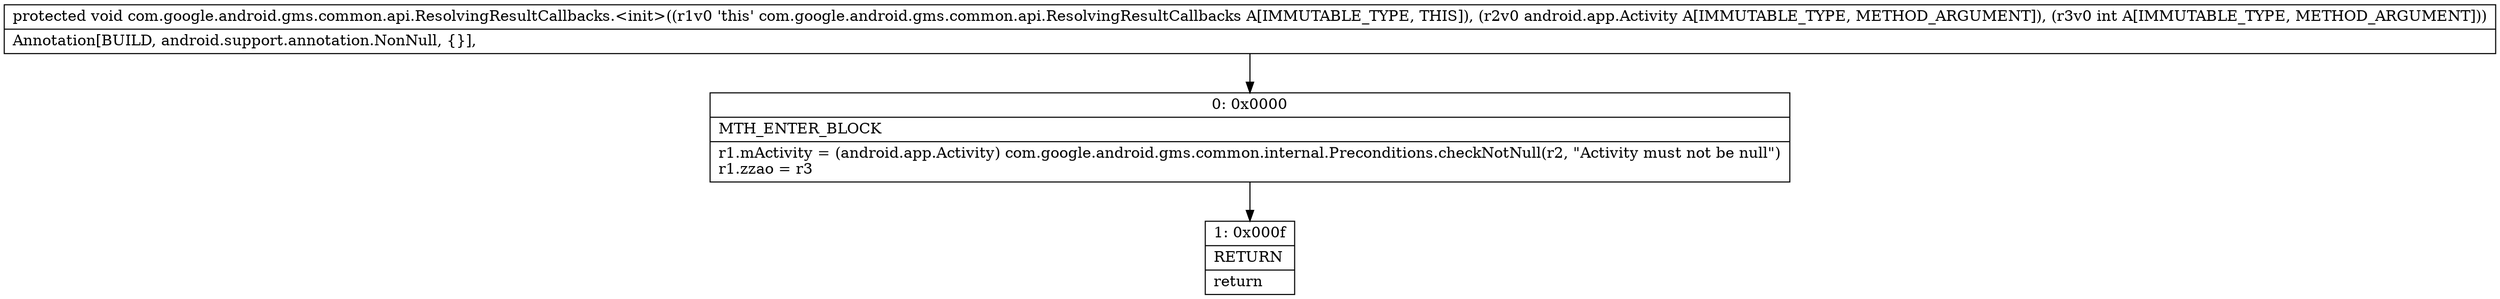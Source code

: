 digraph "CFG forcom.google.android.gms.common.api.ResolvingResultCallbacks.\<init\>(Landroid\/app\/Activity;I)V" {
Node_0 [shape=record,label="{0\:\ 0x0000|MTH_ENTER_BLOCK\l|r1.mActivity = (android.app.Activity) com.google.android.gms.common.internal.Preconditions.checkNotNull(r2, \"Activity must not be null\")\lr1.zzao = r3\l}"];
Node_1 [shape=record,label="{1\:\ 0x000f|RETURN\l|return\l}"];
MethodNode[shape=record,label="{protected void com.google.android.gms.common.api.ResolvingResultCallbacks.\<init\>((r1v0 'this' com.google.android.gms.common.api.ResolvingResultCallbacks A[IMMUTABLE_TYPE, THIS]), (r2v0 android.app.Activity A[IMMUTABLE_TYPE, METHOD_ARGUMENT]), (r3v0 int A[IMMUTABLE_TYPE, METHOD_ARGUMENT]))  | Annotation[BUILD, android.support.annotation.NonNull, \{\}], \l}"];
MethodNode -> Node_0;
Node_0 -> Node_1;
}

